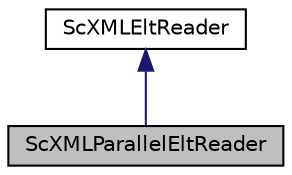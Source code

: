 digraph "ScXMLParallelEltReader"
{
 // LATEX_PDF_SIZE
  edge [fontname="Helvetica",fontsize="10",labelfontname="Helvetica",labelfontsize="10"];
  node [fontname="Helvetica",fontsize="10",shape=record];
  Node1 [label="ScXMLParallelEltReader",height=0.2,width=0.4,color="black", fillcolor="grey75", style="filled", fontcolor="black",tooltip=" "];
  Node2 -> Node1 [dir="back",color="midnightblue",fontsize="10",style="solid",fontname="Helvetica"];
  Node2 [label="ScXMLEltReader",height=0.2,width=0.4,color="black", fillcolor="white", style="filled",URL="$classScXMLEltReader.html",tooltip="base class for element reader objects"];
}
